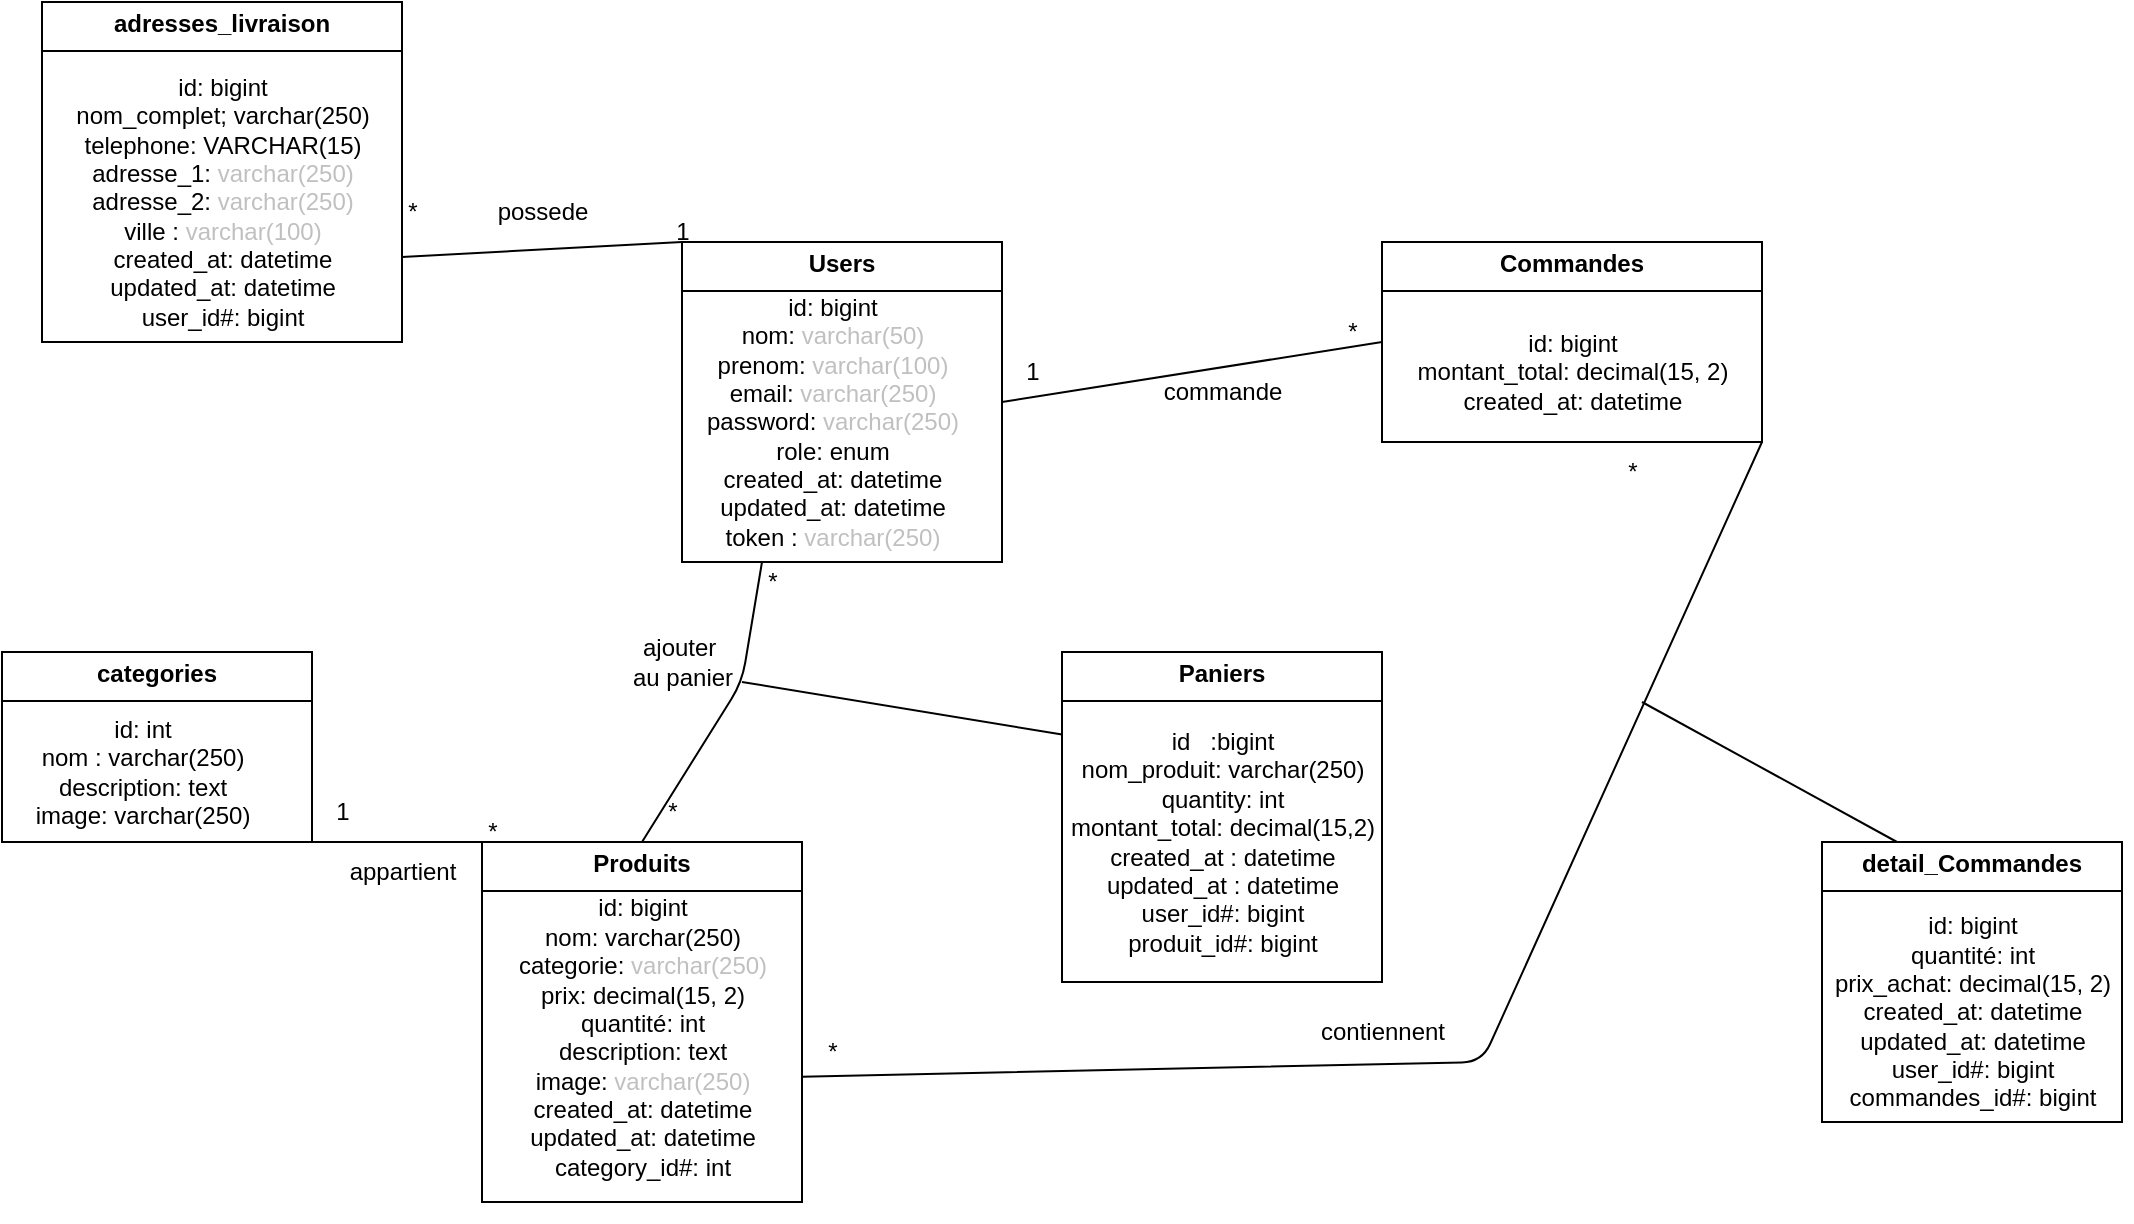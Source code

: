 <mxfile>
    <diagram id="mpyW4M9Cb_fXKfYXrOL8" name="Page-1">
        <mxGraphModel dx="1002" dy="1168" grid="1" gridSize="10" guides="1" tooltips="1" connect="1" arrows="1" fold="1" page="1" pageScale="1" pageWidth="1100" pageHeight="850" math="0" shadow="0">
            <root>
                <mxCell id="0"/>
                <mxCell id="1" parent="0"/>
                <mxCell id="2" value="&lt;p style=&quot;margin:0px;margin-top:4px;text-align:center;&quot;&gt;&lt;b&gt;Users&lt;/b&gt;&lt;/p&gt;&lt;hr size=&quot;1&quot; style=&quot;border-style:solid;&quot;&gt;&lt;div style=&quot;height:2px;&quot;&gt;&lt;/div&gt;" style="verticalAlign=top;align=left;overflow=fill;html=1;whiteSpace=wrap;" parent="1" vertex="1">
                    <mxGeometry x="410" y="20" width="160" height="160" as="geometry"/>
                </mxCell>
                <mxCell id="3" value="&lt;p style=&quot;margin:0px;margin-top:4px;text-align:center;&quot;&gt;&lt;b&gt;Produits&lt;/b&gt;&lt;/p&gt;&lt;hr size=&quot;1&quot; style=&quot;border-style:solid;&quot;&gt;&lt;div style=&quot;height:2px;&quot;&gt;&lt;/div&gt;" style="verticalAlign=top;align=left;overflow=fill;html=1;whiteSpace=wrap;" parent="1" vertex="1">
                    <mxGeometry x="310" y="320" width="160" height="180" as="geometry"/>
                </mxCell>
                <mxCell id="5" value="&lt;p style=&quot;margin:0px;margin-top:4px;text-align:center;&quot;&gt;&lt;b&gt;Paniers&lt;/b&gt;&lt;/p&gt;&lt;hr size=&quot;1&quot; style=&quot;border-style:solid;&quot;&gt;&lt;div style=&quot;height:2px;&quot;&gt;&lt;/div&gt;" style="verticalAlign=top;align=left;overflow=fill;html=1;whiteSpace=wrap;" parent="1" vertex="1">
                    <mxGeometry x="600" y="225" width="160" height="165" as="geometry"/>
                </mxCell>
                <mxCell id="6" value="&lt;div&gt;id: bigint&lt;/div&gt;nom:&amp;nbsp;&lt;span style=&quot;color: rgb(192, 192, 192);&quot;&gt;varchar(50)&lt;/span&gt;&lt;div&gt;prenom:&amp;nbsp;&lt;span style=&quot;color: rgb(192, 192, 192); background-color: transparent;&quot;&gt;varchar(100)&lt;/span&gt;&lt;/div&gt;&lt;div&gt;email:&amp;nbsp;&lt;span style=&quot;color: rgb(192, 192, 192); background-color: transparent;&quot;&gt;varchar(250)&lt;/span&gt;&lt;/div&gt;&lt;div&gt;password:&amp;nbsp;&lt;span style=&quot;color: rgb(192, 192, 192); background-color: transparent;&quot;&gt;varchar(250)&lt;/span&gt;&lt;/div&gt;&lt;div&gt;role: enum&lt;/div&gt;&lt;div&gt;created_at: datetime&lt;/div&gt;&lt;div&gt;updated_at: datetime&lt;/div&gt;&lt;div&gt;token :&amp;nbsp;&lt;span style=&quot;color: rgb(192, 192, 192); background-color: transparent;&quot;&gt;varchar(250)&lt;/span&gt;&lt;/div&gt;" style="text;html=1;align=center;verticalAlign=middle;resizable=0;points=[];autosize=1;strokeColor=none;fillColor=none;" parent="1" vertex="1">
                    <mxGeometry x="410" y="40" width="150" height="140" as="geometry"/>
                </mxCell>
                <mxCell id="12" value="&lt;div&gt;&lt;font style=&quot;color: light-dark(rgb(0, 0, 0), rgb(255, 255, 255));&quot;&gt;id: bigint&lt;/font&gt;&lt;/div&gt;&lt;font style=&quot;color: light-dark(rgb(0, 0, 0), rgb(255, 255, 255));&quot;&gt;nom: varchar(250)&lt;/font&gt;&lt;div&gt;&lt;font style=&quot;color: light-dark(rgb(0, 0, 0), rgb(255, 255, 255));&quot;&gt;categorie:&amp;nbsp;&lt;span style=&quot;color: rgb(192, 192, 192);&quot;&gt;varchar(250)&lt;/span&gt;&lt;br&gt;&lt;/font&gt;&lt;div&gt;&lt;font style=&quot;color: light-dark(rgb(0, 0, 0), rgb(255, 255, 255));&quot;&gt;prix: decimal(15, 2)&lt;/font&gt;&lt;/div&gt;&lt;div&gt;&lt;font style=&quot;color: light-dark(rgb(0, 0, 0), rgb(255, 255, 255));&quot;&gt;quantité: int&lt;/font&gt;&lt;/div&gt;&lt;div&gt;&lt;font style=&quot;color: light-dark(rgb(0, 0, 0), rgb(255, 255, 255));&quot;&gt;description: text&lt;/font&gt;&lt;/div&gt;&lt;div&gt;&lt;font style=&quot;color: light-dark(rgb(0, 0, 0), rgb(255, 255, 255));&quot;&gt;image:&amp;nbsp;&lt;/font&gt;&lt;span style=&quot;color: rgb(192, 192, 192); background-color: transparent;&quot;&gt;varchar(250)&lt;/span&gt;&lt;/div&gt;&lt;div&gt;&lt;font style=&quot;color: light-dark(rgb(0, 0, 0), rgb(255, 255, 255));&quot;&gt;created_at: datetime&lt;/font&gt;&lt;/div&gt;&lt;div&gt;&lt;font style=&quot;color: light-dark(rgb(0, 0, 0), rgb(255, 255, 255));&quot;&gt;updated_at: datetime&lt;/font&gt;&lt;/div&gt;&lt;div&gt;&lt;font style=&quot;color: light-dark(rgb(0, 0, 0), rgb(255, 255, 255));&quot;&gt;category_id#: int&lt;/font&gt;&lt;/div&gt;&lt;div&gt;&lt;br&gt;&lt;/div&gt;&lt;/div&gt;" style="text;html=1;align=center;verticalAlign=middle;resizable=0;points=[];autosize=1;strokeColor=none;fillColor=none;" parent="1" vertex="1">
                    <mxGeometry x="315" y="340" width="150" height="170" as="geometry"/>
                </mxCell>
                <mxCell id="13" value="&lt;div&gt;id&amp;nbsp; &amp;nbsp;:bigint&lt;/div&gt;nom_produit: varchar(250)&lt;div&gt;quantity: int&lt;/div&gt;&lt;div&gt;montant_total: decimal(15,2)&lt;/div&gt;&lt;div&gt;created_at : datetime&lt;/div&gt;&lt;div&gt;updated_at : datetime&lt;/div&gt;&lt;div&gt;user_id#: bigint&lt;/div&gt;&lt;div&gt;produit_id#: bigint&lt;/div&gt;" style="text;html=1;align=center;verticalAlign=middle;resizable=0;points=[];autosize=1;strokeColor=none;fillColor=none;" parent="1" vertex="1">
                    <mxGeometry x="590" y="255" width="180" height="130" as="geometry"/>
                </mxCell>
                <mxCell id="15" value="&lt;p style=&quot;margin:0px;margin-top:4px;text-align:center;&quot;&gt;&lt;b&gt;categories&lt;/b&gt;&lt;/p&gt;&lt;hr size=&quot;1&quot; style=&quot;border-style:solid;&quot;&gt;&lt;div style=&quot;height:2px;&quot;&gt;&lt;/div&gt;" style="verticalAlign=top;align=left;overflow=fill;html=1;whiteSpace=wrap;" parent="1" vertex="1">
                    <mxGeometry x="70" y="225" width="155" height="95" as="geometry"/>
                </mxCell>
                <mxCell id="16" value="&lt;div&gt;id: int&lt;/div&gt;&lt;div&gt;nom : varchar(250)&lt;/div&gt;&lt;div&gt;description: text&lt;/div&gt;&lt;div&gt;image: varchar(250)&lt;/div&gt;" style="text;html=1;align=center;verticalAlign=middle;resizable=0;points=[];autosize=1;strokeColor=none;fillColor=none;" parent="1" vertex="1">
                    <mxGeometry x="75" y="250" width="130" height="70" as="geometry"/>
                </mxCell>
                <mxCell id="17" value="" style="endArrow=none;html=1;exitX=1;exitY=1;exitDx=0;exitDy=0;entryX=0;entryY=0;entryDx=0;entryDy=0;" parent="1" source="15" target="3" edge="1">
                    <mxGeometry width="50" height="50" relative="1" as="geometry">
                        <mxPoint x="350" y="390" as="sourcePoint"/>
                        <mxPoint x="400" y="340" as="targetPoint"/>
                    </mxGeometry>
                </mxCell>
                <mxCell id="18" value="" style="endArrow=none;html=1;exitX=0.5;exitY=0;exitDx=0;exitDy=0;entryX=0.25;entryY=1;entryDx=0;entryDy=0;" parent="1" source="3" target="2" edge="1">
                    <mxGeometry width="50" height="50" relative="1" as="geometry">
                        <mxPoint x="400" y="225" as="sourcePoint"/>
                        <mxPoint x="450" y="175" as="targetPoint"/>
                        <Array as="points">
                            <mxPoint x="440" y="240"/>
                        </Array>
                    </mxGeometry>
                </mxCell>
                <mxCell id="19" value="" style="endArrow=none;html=1;exitX=0;exitY=0.25;exitDx=0;exitDy=0;" parent="1" source="5" edge="1">
                    <mxGeometry width="50" height="50" relative="1" as="geometry">
                        <mxPoint x="640" y="270" as="sourcePoint"/>
                        <mxPoint x="440" y="240" as="targetPoint"/>
                    </mxGeometry>
                </mxCell>
                <mxCell id="20" value="&lt;p style=&quot;margin:0px;margin-top:4px;text-align:center;&quot;&gt;&lt;b&gt;Commandes&lt;/b&gt;&lt;/p&gt;&lt;hr size=&quot;1&quot; style=&quot;border-style:solid;&quot;&gt;&lt;div style=&quot;height:2px;&quot;&gt;&lt;/div&gt;" style="verticalAlign=top;align=left;overflow=fill;html=1;whiteSpace=wrap;" parent="1" vertex="1">
                    <mxGeometry x="760" y="20" width="190" height="100" as="geometry"/>
                </mxCell>
                <mxCell id="21" value="" style="endArrow=none;html=1;exitX=1;exitY=0.5;exitDx=0;exitDy=0;entryX=0;entryY=0.5;entryDx=0;entryDy=0;" parent="1" source="2" target="20" edge="1">
                    <mxGeometry width="50" height="50" relative="1" as="geometry">
                        <mxPoint x="710" y="120" as="sourcePoint"/>
                        <mxPoint x="760" y="70" as="targetPoint"/>
                    </mxGeometry>
                </mxCell>
                <mxCell id="22" value="id: bigint&lt;div&gt;montant_total: decimal(15, 2)&lt;/div&gt;&lt;div&gt;&lt;span style=&quot;background-color: transparent;&quot;&gt;created_at: datetime&lt;/span&gt;&lt;/div&gt;" style="text;html=1;align=center;verticalAlign=middle;resizable=0;points=[];autosize=1;strokeColor=none;fillColor=none;" parent="1" vertex="1">
                    <mxGeometry x="765" y="55" width="180" height="60" as="geometry"/>
                </mxCell>
                <mxCell id="24" value="&lt;p style=&quot;margin:0px;margin-top:4px;text-align:center;&quot;&gt;&lt;b&gt;detail_Commandes&lt;/b&gt;&lt;/p&gt;&lt;hr size=&quot;1&quot; style=&quot;border-style:solid;&quot;&gt;&lt;div style=&quot;height:2px;&quot;&gt;&lt;/div&gt;" style="verticalAlign=top;align=left;overflow=fill;html=1;whiteSpace=wrap;" parent="1" vertex="1">
                    <mxGeometry x="980" y="320" width="150" height="140" as="geometry"/>
                </mxCell>
                <mxCell id="25" value="" style="endArrow=none;html=1;entryX=1;entryY=1;entryDx=0;entryDy=0;exitX=1;exitY=0.652;exitDx=0;exitDy=0;exitPerimeter=0;" parent="1" source="3" target="20" edge="1">
                    <mxGeometry width="50" height="50" relative="1" as="geometry">
                        <mxPoint x="650" y="430" as="sourcePoint"/>
                        <mxPoint x="1000" y="110" as="targetPoint"/>
                        <Array as="points">
                            <mxPoint x="810" y="430"/>
                        </Array>
                    </mxGeometry>
                </mxCell>
                <mxCell id="26" value="" style="endArrow=none;html=1;exitX=0.25;exitY=0;exitDx=0;exitDy=0;" parent="1" source="24" edge="1">
                    <mxGeometry width="50" height="50" relative="1" as="geometry">
                        <mxPoint x="1060" y="213" as="sourcePoint"/>
                        <mxPoint x="890" y="250" as="targetPoint"/>
                    </mxGeometry>
                </mxCell>
                <mxCell id="27" value="id: bigint&lt;div&gt;quantité: int&lt;/div&gt;&lt;div&gt;prix_achat: decimal(15, 2)&lt;/div&gt;&lt;div&gt;created_at: datetime&lt;/div&gt;&lt;div&gt;updated_at: datetime&lt;/div&gt;&lt;div&gt;user_id#: bigint&lt;/div&gt;&lt;div&gt;commandes_id#: bigint&lt;/div&gt;" style="text;html=1;align=center;verticalAlign=middle;resizable=0;points=[];autosize=1;strokeColor=none;fillColor=none;" parent="1" vertex="1">
                    <mxGeometry x="975" y="350" width="160" height="110" as="geometry"/>
                </mxCell>
                <mxCell id="30" value="&lt;p style=&quot;margin:0px;margin-top:4px;text-align:center;&quot;&gt;&lt;b&gt;adresses_livraison&lt;/b&gt;&lt;/p&gt;&lt;hr size=&quot;1&quot; style=&quot;border-style:solid;&quot;&gt;&lt;div style=&quot;height:2px;&quot;&gt;&lt;/div&gt;" style="verticalAlign=top;align=left;overflow=fill;html=1;whiteSpace=wrap;" parent="1" vertex="1">
                    <mxGeometry x="90" y="-100" width="180" height="170" as="geometry"/>
                </mxCell>
                <mxCell id="31" value="" style="endArrow=none;html=1;entryX=0;entryY=0;entryDx=0;entryDy=0;exitX=1;exitY=0.75;exitDx=0;exitDy=0;" parent="1" source="30" target="2" edge="1">
                    <mxGeometry width="50" height="50" relative="1" as="geometry">
                        <mxPoint x="320" as="sourcePoint"/>
                        <mxPoint x="370" y="-50" as="targetPoint"/>
                    </mxGeometry>
                </mxCell>
                <mxCell id="32" value="id: bigint&lt;div&gt;nom_complet; varchar(250)&lt;/div&gt;&lt;div&gt;telephone: VARCHAR(15)&lt;/div&gt;&lt;div&gt;adresse_1:&amp;nbsp;&lt;span style=&quot;color: rgb(192, 192, 192); background-color: transparent;&quot;&gt;varchar(250)&lt;/span&gt;&lt;/div&gt;&lt;div&gt;adresse_2:&amp;nbsp;&lt;span style=&quot;color: rgb(192, 192, 192); background-color: transparent;&quot;&gt;varchar(250)&lt;/span&gt;&lt;/div&gt;&lt;div&gt;ville :&amp;nbsp;&lt;span style=&quot;color: rgb(192, 192, 192); background-color: transparent;&quot;&gt;varchar(100)&lt;/span&gt;&lt;/div&gt;&lt;div&gt;created_at: datetime&lt;/div&gt;&lt;div&gt;updated_at: datetime&lt;/div&gt;&lt;div&gt;user_id#: bigint&lt;/div&gt;" style="text;html=1;align=center;verticalAlign=middle;resizable=0;points=[];autosize=1;strokeColor=none;fillColor=none;" parent="1" vertex="1">
                    <mxGeometry x="95" y="-70" width="170" height="140" as="geometry"/>
                </mxCell>
                <mxCell id="35" value="*" style="text;html=1;align=center;verticalAlign=middle;resizable=0;points=[];autosize=1;strokeColor=none;fillColor=none;" parent="1" vertex="1">
                    <mxGeometry x="440" y="175" width="30" height="30" as="geometry"/>
                </mxCell>
                <mxCell id="36" value="*" style="text;html=1;align=center;verticalAlign=middle;resizable=0;points=[];autosize=1;strokeColor=none;fillColor=none;" parent="1" vertex="1">
                    <mxGeometry x="390" y="290" width="30" height="30" as="geometry"/>
                </mxCell>
                <mxCell id="37" value="1" style="text;html=1;align=center;verticalAlign=middle;resizable=0;points=[];autosize=1;strokeColor=none;fillColor=none;" parent="1" vertex="1">
                    <mxGeometry x="570" y="70" width="30" height="30" as="geometry"/>
                </mxCell>
                <mxCell id="38" value="*" style="text;html=1;align=center;verticalAlign=middle;resizable=0;points=[];autosize=1;strokeColor=none;fillColor=none;" parent="1" vertex="1">
                    <mxGeometry x="730" y="50" width="30" height="30" as="geometry"/>
                </mxCell>
                <mxCell id="39" value="*" style="text;html=1;align=center;verticalAlign=middle;resizable=0;points=[];autosize=1;strokeColor=none;fillColor=none;" parent="1" vertex="1">
                    <mxGeometry x="870" y="120" width="30" height="30" as="geometry"/>
                </mxCell>
                <mxCell id="40" value="*" style="text;html=1;align=center;verticalAlign=middle;resizable=0;points=[];autosize=1;strokeColor=none;fillColor=none;" parent="1" vertex="1">
                    <mxGeometry x="470" y="410" width="30" height="30" as="geometry"/>
                </mxCell>
                <mxCell id="41" value="1" style="text;html=1;align=center;verticalAlign=middle;resizable=0;points=[];autosize=1;strokeColor=none;fillColor=none;" parent="1" vertex="1">
                    <mxGeometry x="395" width="30" height="30" as="geometry"/>
                </mxCell>
                <mxCell id="42" value="*" style="text;html=1;align=center;verticalAlign=middle;resizable=0;points=[];autosize=1;strokeColor=none;fillColor=none;" parent="1" vertex="1">
                    <mxGeometry x="260" y="-10" width="30" height="30" as="geometry"/>
                </mxCell>
                <mxCell id="43" value="1" style="text;html=1;align=center;verticalAlign=middle;resizable=0;points=[];autosize=1;strokeColor=none;fillColor=none;" parent="1" vertex="1">
                    <mxGeometry x="225" y="290" width="30" height="30" as="geometry"/>
                </mxCell>
                <mxCell id="44" value="*" style="text;html=1;align=center;verticalAlign=middle;resizable=0;points=[];autosize=1;strokeColor=none;fillColor=none;" parent="1" vertex="1">
                    <mxGeometry x="300" y="300" width="30" height="30" as="geometry"/>
                </mxCell>
                <mxCell id="45" value="appartient" style="text;html=1;align=center;verticalAlign=middle;resizable=0;points=[];autosize=1;strokeColor=none;fillColor=none;" parent="1" vertex="1">
                    <mxGeometry x="230" y="320" width="80" height="30" as="geometry"/>
                </mxCell>
                <mxCell id="46" value="possede" style="text;html=1;align=center;verticalAlign=middle;resizable=0;points=[];autosize=1;strokeColor=none;fillColor=none;" parent="1" vertex="1">
                    <mxGeometry x="305" y="-10" width="70" height="30" as="geometry"/>
                </mxCell>
                <mxCell id="47" value="commande" style="text;html=1;align=center;verticalAlign=middle;resizable=0;points=[];autosize=1;strokeColor=none;fillColor=none;" parent="1" vertex="1">
                    <mxGeometry x="640" y="80" width="80" height="30" as="geometry"/>
                </mxCell>
                <mxCell id="48" value="ajouter&amp;nbsp;&lt;div&gt;au panier&lt;/div&gt;" style="text;html=1;align=center;verticalAlign=middle;resizable=0;points=[];autosize=1;strokeColor=none;fillColor=none;rotation=0;" parent="1" vertex="1">
                    <mxGeometry x="375" y="210" width="70" height="40" as="geometry"/>
                </mxCell>
                <mxCell id="49" value="contiennent" style="text;html=1;align=center;verticalAlign=middle;resizable=0;points=[];autosize=1;strokeColor=none;fillColor=none;" parent="1" vertex="1">
                    <mxGeometry x="715" y="400" width="90" height="30" as="geometry"/>
                </mxCell>
            </root>
        </mxGraphModel>
    </diagram>
</mxfile>
